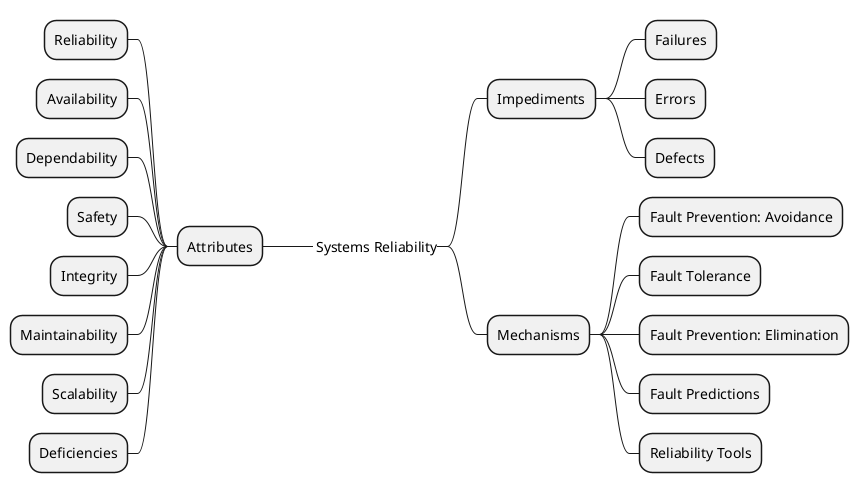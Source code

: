 @startmindmap Systems Reliability
+_ Systems Reliability
++ Impediments
+++ Failures
+++ Errors
+++ Defects
++ Mechanisms
+++ Fault Prevention: Avoidance
+++ Fault Tolerance
+++ Fault Prevention: Elimination
+++ Fault Predictions
+++ Reliability Tools
-- Attributes
--- Reliability
--- Availability
--- Dependability
--- Safety
--- Integrity
--- Maintainability
--- Scalability
--- Deficiencies
@endmindmap